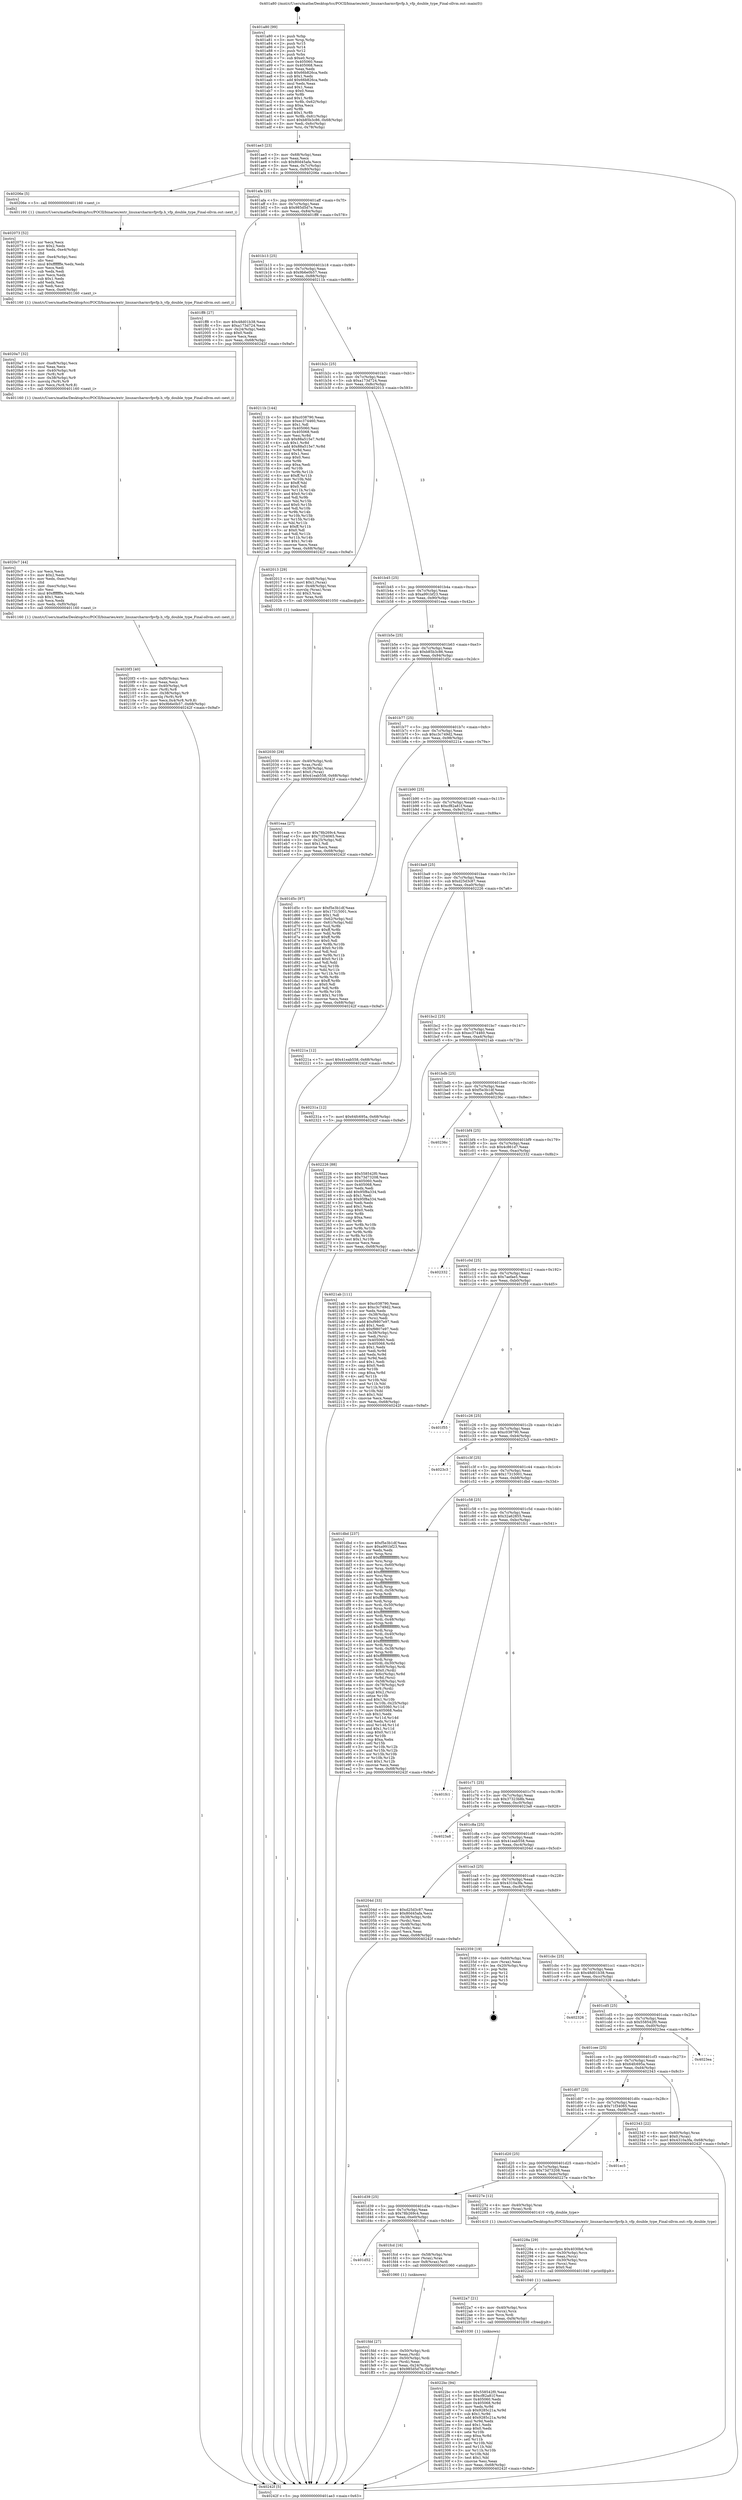 digraph "0x401a80" {
  label = "0x401a80 (/mnt/c/Users/mathe/Desktop/tcc/POCII/binaries/extr_linuxarcharmvfpvfp.h_vfp_double_type_Final-ollvm.out::main(0))"
  labelloc = "t"
  node[shape=record]

  Entry [label="",width=0.3,height=0.3,shape=circle,fillcolor=black,style=filled]
  "0x401ae3" [label="{
     0x401ae3 [23]\l
     | [instrs]\l
     &nbsp;&nbsp;0x401ae3 \<+3\>: mov -0x68(%rbp),%eax\l
     &nbsp;&nbsp;0x401ae6 \<+2\>: mov %eax,%ecx\l
     &nbsp;&nbsp;0x401ae8 \<+6\>: sub $0x80d45afa,%ecx\l
     &nbsp;&nbsp;0x401aee \<+3\>: mov %eax,-0x7c(%rbp)\l
     &nbsp;&nbsp;0x401af1 \<+3\>: mov %ecx,-0x80(%rbp)\l
     &nbsp;&nbsp;0x401af4 \<+6\>: je 000000000040206e \<main+0x5ee\>\l
  }"]
  "0x40206e" [label="{
     0x40206e [5]\l
     | [instrs]\l
     &nbsp;&nbsp;0x40206e \<+5\>: call 0000000000401160 \<next_i\>\l
     | [calls]\l
     &nbsp;&nbsp;0x401160 \{1\} (/mnt/c/Users/mathe/Desktop/tcc/POCII/binaries/extr_linuxarcharmvfpvfp.h_vfp_double_type_Final-ollvm.out::next_i)\l
  }"]
  "0x401afa" [label="{
     0x401afa [25]\l
     | [instrs]\l
     &nbsp;&nbsp;0x401afa \<+5\>: jmp 0000000000401aff \<main+0x7f\>\l
     &nbsp;&nbsp;0x401aff \<+3\>: mov -0x7c(%rbp),%eax\l
     &nbsp;&nbsp;0x401b02 \<+5\>: sub $0x985d5d7e,%eax\l
     &nbsp;&nbsp;0x401b07 \<+6\>: mov %eax,-0x84(%rbp)\l
     &nbsp;&nbsp;0x401b0d \<+6\>: je 0000000000401ff8 \<main+0x578\>\l
  }"]
  Exit [label="",width=0.3,height=0.3,shape=circle,fillcolor=black,style=filled,peripheries=2]
  "0x401ff8" [label="{
     0x401ff8 [27]\l
     | [instrs]\l
     &nbsp;&nbsp;0x401ff8 \<+5\>: mov $0x48d01b38,%eax\l
     &nbsp;&nbsp;0x401ffd \<+5\>: mov $0xa173d724,%ecx\l
     &nbsp;&nbsp;0x402002 \<+3\>: mov -0x24(%rbp),%edx\l
     &nbsp;&nbsp;0x402005 \<+3\>: cmp $0x0,%edx\l
     &nbsp;&nbsp;0x402008 \<+3\>: cmove %ecx,%eax\l
     &nbsp;&nbsp;0x40200b \<+3\>: mov %eax,-0x68(%rbp)\l
     &nbsp;&nbsp;0x40200e \<+5\>: jmp 000000000040242f \<main+0x9af\>\l
  }"]
  "0x401b13" [label="{
     0x401b13 [25]\l
     | [instrs]\l
     &nbsp;&nbsp;0x401b13 \<+5\>: jmp 0000000000401b18 \<main+0x98\>\l
     &nbsp;&nbsp;0x401b18 \<+3\>: mov -0x7c(%rbp),%eax\l
     &nbsp;&nbsp;0x401b1b \<+5\>: sub $0x9b6e0b57,%eax\l
     &nbsp;&nbsp;0x401b20 \<+6\>: mov %eax,-0x88(%rbp)\l
     &nbsp;&nbsp;0x401b26 \<+6\>: je 000000000040211b \<main+0x69b\>\l
  }"]
  "0x4022bc" [label="{
     0x4022bc [94]\l
     | [instrs]\l
     &nbsp;&nbsp;0x4022bc \<+5\>: mov $0x558542f0,%eax\l
     &nbsp;&nbsp;0x4022c1 \<+5\>: mov $0xcf82a81f,%esi\l
     &nbsp;&nbsp;0x4022c6 \<+7\>: mov 0x405060,%edx\l
     &nbsp;&nbsp;0x4022cd \<+8\>: mov 0x405068,%r8d\l
     &nbsp;&nbsp;0x4022d5 \<+3\>: mov %edx,%r9d\l
     &nbsp;&nbsp;0x4022d8 \<+7\>: sub $0x9285c21a,%r9d\l
     &nbsp;&nbsp;0x4022df \<+4\>: sub $0x1,%r9d\l
     &nbsp;&nbsp;0x4022e3 \<+7\>: add $0x9285c21a,%r9d\l
     &nbsp;&nbsp;0x4022ea \<+4\>: imul %r9d,%edx\l
     &nbsp;&nbsp;0x4022ee \<+3\>: and $0x1,%edx\l
     &nbsp;&nbsp;0x4022f1 \<+3\>: cmp $0x0,%edx\l
     &nbsp;&nbsp;0x4022f4 \<+4\>: sete %r10b\l
     &nbsp;&nbsp;0x4022f8 \<+4\>: cmp $0xa,%r8d\l
     &nbsp;&nbsp;0x4022fc \<+4\>: setl %r11b\l
     &nbsp;&nbsp;0x402300 \<+3\>: mov %r10b,%bl\l
     &nbsp;&nbsp;0x402303 \<+3\>: and %r11b,%bl\l
     &nbsp;&nbsp;0x402306 \<+3\>: xor %r11b,%r10b\l
     &nbsp;&nbsp;0x402309 \<+3\>: or %r10b,%bl\l
     &nbsp;&nbsp;0x40230c \<+3\>: test $0x1,%bl\l
     &nbsp;&nbsp;0x40230f \<+3\>: cmovne %esi,%eax\l
     &nbsp;&nbsp;0x402312 \<+3\>: mov %eax,-0x68(%rbp)\l
     &nbsp;&nbsp;0x402315 \<+5\>: jmp 000000000040242f \<main+0x9af\>\l
  }"]
  "0x40211b" [label="{
     0x40211b [144]\l
     | [instrs]\l
     &nbsp;&nbsp;0x40211b \<+5\>: mov $0xc038790,%eax\l
     &nbsp;&nbsp;0x402120 \<+5\>: mov $0xec374460,%ecx\l
     &nbsp;&nbsp;0x402125 \<+2\>: mov $0x1,%dl\l
     &nbsp;&nbsp;0x402127 \<+7\>: mov 0x405060,%esi\l
     &nbsp;&nbsp;0x40212e \<+7\>: mov 0x405068,%edi\l
     &nbsp;&nbsp;0x402135 \<+3\>: mov %esi,%r8d\l
     &nbsp;&nbsp;0x402138 \<+7\>: sub $0x88a515e7,%r8d\l
     &nbsp;&nbsp;0x40213f \<+4\>: sub $0x1,%r8d\l
     &nbsp;&nbsp;0x402143 \<+7\>: add $0x88a515e7,%r8d\l
     &nbsp;&nbsp;0x40214a \<+4\>: imul %r8d,%esi\l
     &nbsp;&nbsp;0x40214e \<+3\>: and $0x1,%esi\l
     &nbsp;&nbsp;0x402151 \<+3\>: cmp $0x0,%esi\l
     &nbsp;&nbsp;0x402154 \<+4\>: sete %r9b\l
     &nbsp;&nbsp;0x402158 \<+3\>: cmp $0xa,%edi\l
     &nbsp;&nbsp;0x40215b \<+4\>: setl %r10b\l
     &nbsp;&nbsp;0x40215f \<+3\>: mov %r9b,%r11b\l
     &nbsp;&nbsp;0x402162 \<+4\>: xor $0xff,%r11b\l
     &nbsp;&nbsp;0x402166 \<+3\>: mov %r10b,%bl\l
     &nbsp;&nbsp;0x402169 \<+3\>: xor $0xff,%bl\l
     &nbsp;&nbsp;0x40216c \<+3\>: xor $0x0,%dl\l
     &nbsp;&nbsp;0x40216f \<+3\>: mov %r11b,%r14b\l
     &nbsp;&nbsp;0x402172 \<+4\>: and $0x0,%r14b\l
     &nbsp;&nbsp;0x402176 \<+3\>: and %dl,%r9b\l
     &nbsp;&nbsp;0x402179 \<+3\>: mov %bl,%r15b\l
     &nbsp;&nbsp;0x40217c \<+4\>: and $0x0,%r15b\l
     &nbsp;&nbsp;0x402180 \<+3\>: and %dl,%r10b\l
     &nbsp;&nbsp;0x402183 \<+3\>: or %r9b,%r14b\l
     &nbsp;&nbsp;0x402186 \<+3\>: or %r10b,%r15b\l
     &nbsp;&nbsp;0x402189 \<+3\>: xor %r15b,%r14b\l
     &nbsp;&nbsp;0x40218c \<+3\>: or %bl,%r11b\l
     &nbsp;&nbsp;0x40218f \<+4\>: xor $0xff,%r11b\l
     &nbsp;&nbsp;0x402193 \<+3\>: or $0x0,%dl\l
     &nbsp;&nbsp;0x402196 \<+3\>: and %dl,%r11b\l
     &nbsp;&nbsp;0x402199 \<+3\>: or %r11b,%r14b\l
     &nbsp;&nbsp;0x40219c \<+4\>: test $0x1,%r14b\l
     &nbsp;&nbsp;0x4021a0 \<+3\>: cmovne %ecx,%eax\l
     &nbsp;&nbsp;0x4021a3 \<+3\>: mov %eax,-0x68(%rbp)\l
     &nbsp;&nbsp;0x4021a6 \<+5\>: jmp 000000000040242f \<main+0x9af\>\l
  }"]
  "0x401b2c" [label="{
     0x401b2c [25]\l
     | [instrs]\l
     &nbsp;&nbsp;0x401b2c \<+5\>: jmp 0000000000401b31 \<main+0xb1\>\l
     &nbsp;&nbsp;0x401b31 \<+3\>: mov -0x7c(%rbp),%eax\l
     &nbsp;&nbsp;0x401b34 \<+5\>: sub $0xa173d724,%eax\l
     &nbsp;&nbsp;0x401b39 \<+6\>: mov %eax,-0x8c(%rbp)\l
     &nbsp;&nbsp;0x401b3f \<+6\>: je 0000000000402013 \<main+0x593\>\l
  }"]
  "0x4022a7" [label="{
     0x4022a7 [21]\l
     | [instrs]\l
     &nbsp;&nbsp;0x4022a7 \<+4\>: mov -0x40(%rbp),%rcx\l
     &nbsp;&nbsp;0x4022ab \<+3\>: mov (%rcx),%rcx\l
     &nbsp;&nbsp;0x4022ae \<+3\>: mov %rcx,%rdi\l
     &nbsp;&nbsp;0x4022b1 \<+6\>: mov %eax,-0xf4(%rbp)\l
     &nbsp;&nbsp;0x4022b7 \<+5\>: call 0000000000401030 \<free@plt\>\l
     | [calls]\l
     &nbsp;&nbsp;0x401030 \{1\} (unknown)\l
  }"]
  "0x402013" [label="{
     0x402013 [29]\l
     | [instrs]\l
     &nbsp;&nbsp;0x402013 \<+4\>: mov -0x48(%rbp),%rax\l
     &nbsp;&nbsp;0x402017 \<+6\>: movl $0x1,(%rax)\l
     &nbsp;&nbsp;0x40201d \<+4\>: mov -0x48(%rbp),%rax\l
     &nbsp;&nbsp;0x402021 \<+3\>: movslq (%rax),%rax\l
     &nbsp;&nbsp;0x402024 \<+4\>: shl $0x3,%rax\l
     &nbsp;&nbsp;0x402028 \<+3\>: mov %rax,%rdi\l
     &nbsp;&nbsp;0x40202b \<+5\>: call 0000000000401050 \<malloc@plt\>\l
     | [calls]\l
     &nbsp;&nbsp;0x401050 \{1\} (unknown)\l
  }"]
  "0x401b45" [label="{
     0x401b45 [25]\l
     | [instrs]\l
     &nbsp;&nbsp;0x401b45 \<+5\>: jmp 0000000000401b4a \<main+0xca\>\l
     &nbsp;&nbsp;0x401b4a \<+3\>: mov -0x7c(%rbp),%eax\l
     &nbsp;&nbsp;0x401b4d \<+5\>: sub $0xa991bf23,%eax\l
     &nbsp;&nbsp;0x401b52 \<+6\>: mov %eax,-0x90(%rbp)\l
     &nbsp;&nbsp;0x401b58 \<+6\>: je 0000000000401eaa \<main+0x42a\>\l
  }"]
  "0x40228a" [label="{
     0x40228a [29]\l
     | [instrs]\l
     &nbsp;&nbsp;0x40228a \<+10\>: movabs $0x4030b6,%rdi\l
     &nbsp;&nbsp;0x402294 \<+4\>: mov -0x30(%rbp),%rcx\l
     &nbsp;&nbsp;0x402298 \<+2\>: mov %eax,(%rcx)\l
     &nbsp;&nbsp;0x40229a \<+4\>: mov -0x30(%rbp),%rcx\l
     &nbsp;&nbsp;0x40229e \<+2\>: mov (%rcx),%esi\l
     &nbsp;&nbsp;0x4022a0 \<+2\>: mov $0x0,%al\l
     &nbsp;&nbsp;0x4022a2 \<+5\>: call 0000000000401040 \<printf@plt\>\l
     | [calls]\l
     &nbsp;&nbsp;0x401040 \{1\} (unknown)\l
  }"]
  "0x401eaa" [label="{
     0x401eaa [27]\l
     | [instrs]\l
     &nbsp;&nbsp;0x401eaa \<+5\>: mov $0x78b269c4,%eax\l
     &nbsp;&nbsp;0x401eaf \<+5\>: mov $0x71f34065,%ecx\l
     &nbsp;&nbsp;0x401eb4 \<+3\>: mov -0x25(%rbp),%dl\l
     &nbsp;&nbsp;0x401eb7 \<+3\>: test $0x1,%dl\l
     &nbsp;&nbsp;0x401eba \<+3\>: cmovne %ecx,%eax\l
     &nbsp;&nbsp;0x401ebd \<+3\>: mov %eax,-0x68(%rbp)\l
     &nbsp;&nbsp;0x401ec0 \<+5\>: jmp 000000000040242f \<main+0x9af\>\l
  }"]
  "0x401b5e" [label="{
     0x401b5e [25]\l
     | [instrs]\l
     &nbsp;&nbsp;0x401b5e \<+5\>: jmp 0000000000401b63 \<main+0xe3\>\l
     &nbsp;&nbsp;0x401b63 \<+3\>: mov -0x7c(%rbp),%eax\l
     &nbsp;&nbsp;0x401b66 \<+5\>: sub $0xb85b3c86,%eax\l
     &nbsp;&nbsp;0x401b6b \<+6\>: mov %eax,-0x94(%rbp)\l
     &nbsp;&nbsp;0x401b71 \<+6\>: je 0000000000401d5c \<main+0x2dc\>\l
  }"]
  "0x4020f3" [label="{
     0x4020f3 [40]\l
     | [instrs]\l
     &nbsp;&nbsp;0x4020f3 \<+6\>: mov -0xf0(%rbp),%ecx\l
     &nbsp;&nbsp;0x4020f9 \<+3\>: imul %eax,%ecx\l
     &nbsp;&nbsp;0x4020fc \<+4\>: mov -0x40(%rbp),%r8\l
     &nbsp;&nbsp;0x402100 \<+3\>: mov (%r8),%r8\l
     &nbsp;&nbsp;0x402103 \<+4\>: mov -0x38(%rbp),%r9\l
     &nbsp;&nbsp;0x402107 \<+3\>: movslq (%r9),%r9\l
     &nbsp;&nbsp;0x40210a \<+5\>: mov %ecx,0x4(%r8,%r9,8)\l
     &nbsp;&nbsp;0x40210f \<+7\>: movl $0x9b6e0b57,-0x68(%rbp)\l
     &nbsp;&nbsp;0x402116 \<+5\>: jmp 000000000040242f \<main+0x9af\>\l
  }"]
  "0x401d5c" [label="{
     0x401d5c [97]\l
     | [instrs]\l
     &nbsp;&nbsp;0x401d5c \<+5\>: mov $0xf5e3b1df,%eax\l
     &nbsp;&nbsp;0x401d61 \<+5\>: mov $0x17315001,%ecx\l
     &nbsp;&nbsp;0x401d66 \<+2\>: mov $0x1,%dl\l
     &nbsp;&nbsp;0x401d68 \<+4\>: mov -0x62(%rbp),%sil\l
     &nbsp;&nbsp;0x401d6c \<+4\>: mov -0x61(%rbp),%dil\l
     &nbsp;&nbsp;0x401d70 \<+3\>: mov %sil,%r8b\l
     &nbsp;&nbsp;0x401d73 \<+4\>: xor $0xff,%r8b\l
     &nbsp;&nbsp;0x401d77 \<+3\>: mov %dil,%r9b\l
     &nbsp;&nbsp;0x401d7a \<+4\>: xor $0xff,%r9b\l
     &nbsp;&nbsp;0x401d7e \<+3\>: xor $0x0,%dl\l
     &nbsp;&nbsp;0x401d81 \<+3\>: mov %r8b,%r10b\l
     &nbsp;&nbsp;0x401d84 \<+4\>: and $0x0,%r10b\l
     &nbsp;&nbsp;0x401d88 \<+3\>: and %dl,%sil\l
     &nbsp;&nbsp;0x401d8b \<+3\>: mov %r9b,%r11b\l
     &nbsp;&nbsp;0x401d8e \<+4\>: and $0x0,%r11b\l
     &nbsp;&nbsp;0x401d92 \<+3\>: and %dl,%dil\l
     &nbsp;&nbsp;0x401d95 \<+3\>: or %sil,%r10b\l
     &nbsp;&nbsp;0x401d98 \<+3\>: or %dil,%r11b\l
     &nbsp;&nbsp;0x401d9b \<+3\>: xor %r11b,%r10b\l
     &nbsp;&nbsp;0x401d9e \<+3\>: or %r9b,%r8b\l
     &nbsp;&nbsp;0x401da1 \<+4\>: xor $0xff,%r8b\l
     &nbsp;&nbsp;0x401da5 \<+3\>: or $0x0,%dl\l
     &nbsp;&nbsp;0x401da8 \<+3\>: and %dl,%r8b\l
     &nbsp;&nbsp;0x401dab \<+3\>: or %r8b,%r10b\l
     &nbsp;&nbsp;0x401dae \<+4\>: test $0x1,%r10b\l
     &nbsp;&nbsp;0x401db2 \<+3\>: cmovne %ecx,%eax\l
     &nbsp;&nbsp;0x401db5 \<+3\>: mov %eax,-0x68(%rbp)\l
     &nbsp;&nbsp;0x401db8 \<+5\>: jmp 000000000040242f \<main+0x9af\>\l
  }"]
  "0x401b77" [label="{
     0x401b77 [25]\l
     | [instrs]\l
     &nbsp;&nbsp;0x401b77 \<+5\>: jmp 0000000000401b7c \<main+0xfc\>\l
     &nbsp;&nbsp;0x401b7c \<+3\>: mov -0x7c(%rbp),%eax\l
     &nbsp;&nbsp;0x401b7f \<+5\>: sub $0xc3c749d2,%eax\l
     &nbsp;&nbsp;0x401b84 \<+6\>: mov %eax,-0x98(%rbp)\l
     &nbsp;&nbsp;0x401b8a \<+6\>: je 000000000040221a \<main+0x79a\>\l
  }"]
  "0x40242f" [label="{
     0x40242f [5]\l
     | [instrs]\l
     &nbsp;&nbsp;0x40242f \<+5\>: jmp 0000000000401ae3 \<main+0x63\>\l
  }"]
  "0x401a80" [label="{
     0x401a80 [99]\l
     | [instrs]\l
     &nbsp;&nbsp;0x401a80 \<+1\>: push %rbp\l
     &nbsp;&nbsp;0x401a81 \<+3\>: mov %rsp,%rbp\l
     &nbsp;&nbsp;0x401a84 \<+2\>: push %r15\l
     &nbsp;&nbsp;0x401a86 \<+2\>: push %r14\l
     &nbsp;&nbsp;0x401a88 \<+2\>: push %r12\l
     &nbsp;&nbsp;0x401a8a \<+1\>: push %rbx\l
     &nbsp;&nbsp;0x401a8b \<+7\>: sub $0xe0,%rsp\l
     &nbsp;&nbsp;0x401a92 \<+7\>: mov 0x405060,%eax\l
     &nbsp;&nbsp;0x401a99 \<+7\>: mov 0x405068,%ecx\l
     &nbsp;&nbsp;0x401aa0 \<+2\>: mov %eax,%edx\l
     &nbsp;&nbsp;0x401aa2 \<+6\>: sub $0x66b826ca,%edx\l
     &nbsp;&nbsp;0x401aa8 \<+3\>: sub $0x1,%edx\l
     &nbsp;&nbsp;0x401aab \<+6\>: add $0x66b826ca,%edx\l
     &nbsp;&nbsp;0x401ab1 \<+3\>: imul %edx,%eax\l
     &nbsp;&nbsp;0x401ab4 \<+3\>: and $0x1,%eax\l
     &nbsp;&nbsp;0x401ab7 \<+3\>: cmp $0x0,%eax\l
     &nbsp;&nbsp;0x401aba \<+4\>: sete %r8b\l
     &nbsp;&nbsp;0x401abe \<+4\>: and $0x1,%r8b\l
     &nbsp;&nbsp;0x401ac2 \<+4\>: mov %r8b,-0x62(%rbp)\l
     &nbsp;&nbsp;0x401ac6 \<+3\>: cmp $0xa,%ecx\l
     &nbsp;&nbsp;0x401ac9 \<+4\>: setl %r8b\l
     &nbsp;&nbsp;0x401acd \<+4\>: and $0x1,%r8b\l
     &nbsp;&nbsp;0x401ad1 \<+4\>: mov %r8b,-0x61(%rbp)\l
     &nbsp;&nbsp;0x401ad5 \<+7\>: movl $0xb85b3c86,-0x68(%rbp)\l
     &nbsp;&nbsp;0x401adc \<+3\>: mov %edi,-0x6c(%rbp)\l
     &nbsp;&nbsp;0x401adf \<+4\>: mov %rsi,-0x78(%rbp)\l
  }"]
  "0x4020c7" [label="{
     0x4020c7 [44]\l
     | [instrs]\l
     &nbsp;&nbsp;0x4020c7 \<+2\>: xor %ecx,%ecx\l
     &nbsp;&nbsp;0x4020c9 \<+5\>: mov $0x2,%edx\l
     &nbsp;&nbsp;0x4020ce \<+6\>: mov %edx,-0xec(%rbp)\l
     &nbsp;&nbsp;0x4020d4 \<+1\>: cltd\l
     &nbsp;&nbsp;0x4020d5 \<+6\>: mov -0xec(%rbp),%esi\l
     &nbsp;&nbsp;0x4020db \<+2\>: idiv %esi\l
     &nbsp;&nbsp;0x4020dd \<+6\>: imul $0xfffffffe,%edx,%edx\l
     &nbsp;&nbsp;0x4020e3 \<+3\>: sub $0x1,%ecx\l
     &nbsp;&nbsp;0x4020e6 \<+2\>: sub %ecx,%edx\l
     &nbsp;&nbsp;0x4020e8 \<+6\>: mov %edx,-0xf0(%rbp)\l
     &nbsp;&nbsp;0x4020ee \<+5\>: call 0000000000401160 \<next_i\>\l
     | [calls]\l
     &nbsp;&nbsp;0x401160 \{1\} (/mnt/c/Users/mathe/Desktop/tcc/POCII/binaries/extr_linuxarcharmvfpvfp.h_vfp_double_type_Final-ollvm.out::next_i)\l
  }"]
  "0x40221a" [label="{
     0x40221a [12]\l
     | [instrs]\l
     &nbsp;&nbsp;0x40221a \<+7\>: movl $0x41eab558,-0x68(%rbp)\l
     &nbsp;&nbsp;0x402221 \<+5\>: jmp 000000000040242f \<main+0x9af\>\l
  }"]
  "0x401b90" [label="{
     0x401b90 [25]\l
     | [instrs]\l
     &nbsp;&nbsp;0x401b90 \<+5\>: jmp 0000000000401b95 \<main+0x115\>\l
     &nbsp;&nbsp;0x401b95 \<+3\>: mov -0x7c(%rbp),%eax\l
     &nbsp;&nbsp;0x401b98 \<+5\>: sub $0xcf82a81f,%eax\l
     &nbsp;&nbsp;0x401b9d \<+6\>: mov %eax,-0x9c(%rbp)\l
     &nbsp;&nbsp;0x401ba3 \<+6\>: je 000000000040231a \<main+0x89a\>\l
  }"]
  "0x4020a7" [label="{
     0x4020a7 [32]\l
     | [instrs]\l
     &nbsp;&nbsp;0x4020a7 \<+6\>: mov -0xe8(%rbp),%ecx\l
     &nbsp;&nbsp;0x4020ad \<+3\>: imul %eax,%ecx\l
     &nbsp;&nbsp;0x4020b0 \<+4\>: mov -0x40(%rbp),%r8\l
     &nbsp;&nbsp;0x4020b4 \<+3\>: mov (%r8),%r8\l
     &nbsp;&nbsp;0x4020b7 \<+4\>: mov -0x38(%rbp),%r9\l
     &nbsp;&nbsp;0x4020bb \<+3\>: movslq (%r9),%r9\l
     &nbsp;&nbsp;0x4020be \<+4\>: mov %ecx,(%r8,%r9,8)\l
     &nbsp;&nbsp;0x4020c2 \<+5\>: call 0000000000401160 \<next_i\>\l
     | [calls]\l
     &nbsp;&nbsp;0x401160 \{1\} (/mnt/c/Users/mathe/Desktop/tcc/POCII/binaries/extr_linuxarcharmvfpvfp.h_vfp_double_type_Final-ollvm.out::next_i)\l
  }"]
  "0x40231a" [label="{
     0x40231a [12]\l
     | [instrs]\l
     &nbsp;&nbsp;0x40231a \<+7\>: movl $0x64fc695a,-0x68(%rbp)\l
     &nbsp;&nbsp;0x402321 \<+5\>: jmp 000000000040242f \<main+0x9af\>\l
  }"]
  "0x401ba9" [label="{
     0x401ba9 [25]\l
     | [instrs]\l
     &nbsp;&nbsp;0x401ba9 \<+5\>: jmp 0000000000401bae \<main+0x12e\>\l
     &nbsp;&nbsp;0x401bae \<+3\>: mov -0x7c(%rbp),%eax\l
     &nbsp;&nbsp;0x401bb1 \<+5\>: sub $0xd25d3c87,%eax\l
     &nbsp;&nbsp;0x401bb6 \<+6\>: mov %eax,-0xa0(%rbp)\l
     &nbsp;&nbsp;0x401bbc \<+6\>: je 0000000000402226 \<main+0x7a6\>\l
  }"]
  "0x402073" [label="{
     0x402073 [52]\l
     | [instrs]\l
     &nbsp;&nbsp;0x402073 \<+2\>: xor %ecx,%ecx\l
     &nbsp;&nbsp;0x402075 \<+5\>: mov $0x2,%edx\l
     &nbsp;&nbsp;0x40207a \<+6\>: mov %edx,-0xe4(%rbp)\l
     &nbsp;&nbsp;0x402080 \<+1\>: cltd\l
     &nbsp;&nbsp;0x402081 \<+6\>: mov -0xe4(%rbp),%esi\l
     &nbsp;&nbsp;0x402087 \<+2\>: idiv %esi\l
     &nbsp;&nbsp;0x402089 \<+6\>: imul $0xfffffffe,%edx,%edx\l
     &nbsp;&nbsp;0x40208f \<+2\>: mov %ecx,%edi\l
     &nbsp;&nbsp;0x402091 \<+2\>: sub %edx,%edi\l
     &nbsp;&nbsp;0x402093 \<+2\>: mov %ecx,%edx\l
     &nbsp;&nbsp;0x402095 \<+3\>: sub $0x1,%edx\l
     &nbsp;&nbsp;0x402098 \<+2\>: add %edx,%edi\l
     &nbsp;&nbsp;0x40209a \<+2\>: sub %edi,%ecx\l
     &nbsp;&nbsp;0x40209c \<+6\>: mov %ecx,-0xe8(%rbp)\l
     &nbsp;&nbsp;0x4020a2 \<+5\>: call 0000000000401160 \<next_i\>\l
     | [calls]\l
     &nbsp;&nbsp;0x401160 \{1\} (/mnt/c/Users/mathe/Desktop/tcc/POCII/binaries/extr_linuxarcharmvfpvfp.h_vfp_double_type_Final-ollvm.out::next_i)\l
  }"]
  "0x402226" [label="{
     0x402226 [88]\l
     | [instrs]\l
     &nbsp;&nbsp;0x402226 \<+5\>: mov $0x558542f0,%eax\l
     &nbsp;&nbsp;0x40222b \<+5\>: mov $0x73d73208,%ecx\l
     &nbsp;&nbsp;0x402230 \<+7\>: mov 0x405060,%edx\l
     &nbsp;&nbsp;0x402237 \<+7\>: mov 0x405068,%esi\l
     &nbsp;&nbsp;0x40223e \<+2\>: mov %edx,%edi\l
     &nbsp;&nbsp;0x402240 \<+6\>: add $0x95f8a334,%edi\l
     &nbsp;&nbsp;0x402246 \<+3\>: sub $0x1,%edi\l
     &nbsp;&nbsp;0x402249 \<+6\>: sub $0x95f8a334,%edi\l
     &nbsp;&nbsp;0x40224f \<+3\>: imul %edi,%edx\l
     &nbsp;&nbsp;0x402252 \<+3\>: and $0x1,%edx\l
     &nbsp;&nbsp;0x402255 \<+3\>: cmp $0x0,%edx\l
     &nbsp;&nbsp;0x402258 \<+4\>: sete %r8b\l
     &nbsp;&nbsp;0x40225c \<+3\>: cmp $0xa,%esi\l
     &nbsp;&nbsp;0x40225f \<+4\>: setl %r9b\l
     &nbsp;&nbsp;0x402263 \<+3\>: mov %r8b,%r10b\l
     &nbsp;&nbsp;0x402266 \<+3\>: and %r9b,%r10b\l
     &nbsp;&nbsp;0x402269 \<+3\>: xor %r9b,%r8b\l
     &nbsp;&nbsp;0x40226c \<+3\>: or %r8b,%r10b\l
     &nbsp;&nbsp;0x40226f \<+4\>: test $0x1,%r10b\l
     &nbsp;&nbsp;0x402273 \<+3\>: cmovne %ecx,%eax\l
     &nbsp;&nbsp;0x402276 \<+3\>: mov %eax,-0x68(%rbp)\l
     &nbsp;&nbsp;0x402279 \<+5\>: jmp 000000000040242f \<main+0x9af\>\l
  }"]
  "0x401bc2" [label="{
     0x401bc2 [25]\l
     | [instrs]\l
     &nbsp;&nbsp;0x401bc2 \<+5\>: jmp 0000000000401bc7 \<main+0x147\>\l
     &nbsp;&nbsp;0x401bc7 \<+3\>: mov -0x7c(%rbp),%eax\l
     &nbsp;&nbsp;0x401bca \<+5\>: sub $0xec374460,%eax\l
     &nbsp;&nbsp;0x401bcf \<+6\>: mov %eax,-0xa4(%rbp)\l
     &nbsp;&nbsp;0x401bd5 \<+6\>: je 00000000004021ab \<main+0x72b\>\l
  }"]
  "0x402030" [label="{
     0x402030 [29]\l
     | [instrs]\l
     &nbsp;&nbsp;0x402030 \<+4\>: mov -0x40(%rbp),%rdi\l
     &nbsp;&nbsp;0x402034 \<+3\>: mov %rax,(%rdi)\l
     &nbsp;&nbsp;0x402037 \<+4\>: mov -0x38(%rbp),%rax\l
     &nbsp;&nbsp;0x40203b \<+6\>: movl $0x0,(%rax)\l
     &nbsp;&nbsp;0x402041 \<+7\>: movl $0x41eab558,-0x68(%rbp)\l
     &nbsp;&nbsp;0x402048 \<+5\>: jmp 000000000040242f \<main+0x9af\>\l
  }"]
  "0x4021ab" [label="{
     0x4021ab [111]\l
     | [instrs]\l
     &nbsp;&nbsp;0x4021ab \<+5\>: mov $0xc038790,%eax\l
     &nbsp;&nbsp;0x4021b0 \<+5\>: mov $0xc3c749d2,%ecx\l
     &nbsp;&nbsp;0x4021b5 \<+2\>: xor %edx,%edx\l
     &nbsp;&nbsp;0x4021b7 \<+4\>: mov -0x38(%rbp),%rsi\l
     &nbsp;&nbsp;0x4021bb \<+2\>: mov (%rsi),%edi\l
     &nbsp;&nbsp;0x4021bd \<+6\>: add $0xf9807e97,%edi\l
     &nbsp;&nbsp;0x4021c3 \<+3\>: add $0x1,%edi\l
     &nbsp;&nbsp;0x4021c6 \<+6\>: sub $0xf9807e97,%edi\l
     &nbsp;&nbsp;0x4021cc \<+4\>: mov -0x38(%rbp),%rsi\l
     &nbsp;&nbsp;0x4021d0 \<+2\>: mov %edi,(%rsi)\l
     &nbsp;&nbsp;0x4021d2 \<+7\>: mov 0x405060,%edi\l
     &nbsp;&nbsp;0x4021d9 \<+8\>: mov 0x405068,%r8d\l
     &nbsp;&nbsp;0x4021e1 \<+3\>: sub $0x1,%edx\l
     &nbsp;&nbsp;0x4021e4 \<+3\>: mov %edi,%r9d\l
     &nbsp;&nbsp;0x4021e7 \<+3\>: add %edx,%r9d\l
     &nbsp;&nbsp;0x4021ea \<+4\>: imul %r9d,%edi\l
     &nbsp;&nbsp;0x4021ee \<+3\>: and $0x1,%edi\l
     &nbsp;&nbsp;0x4021f1 \<+3\>: cmp $0x0,%edi\l
     &nbsp;&nbsp;0x4021f4 \<+4\>: sete %r10b\l
     &nbsp;&nbsp;0x4021f8 \<+4\>: cmp $0xa,%r8d\l
     &nbsp;&nbsp;0x4021fc \<+4\>: setl %r11b\l
     &nbsp;&nbsp;0x402200 \<+3\>: mov %r10b,%bl\l
     &nbsp;&nbsp;0x402203 \<+3\>: and %r11b,%bl\l
     &nbsp;&nbsp;0x402206 \<+3\>: xor %r11b,%r10b\l
     &nbsp;&nbsp;0x402209 \<+3\>: or %r10b,%bl\l
     &nbsp;&nbsp;0x40220c \<+3\>: test $0x1,%bl\l
     &nbsp;&nbsp;0x40220f \<+3\>: cmovne %ecx,%eax\l
     &nbsp;&nbsp;0x402212 \<+3\>: mov %eax,-0x68(%rbp)\l
     &nbsp;&nbsp;0x402215 \<+5\>: jmp 000000000040242f \<main+0x9af\>\l
  }"]
  "0x401bdb" [label="{
     0x401bdb [25]\l
     | [instrs]\l
     &nbsp;&nbsp;0x401bdb \<+5\>: jmp 0000000000401be0 \<main+0x160\>\l
     &nbsp;&nbsp;0x401be0 \<+3\>: mov -0x7c(%rbp),%eax\l
     &nbsp;&nbsp;0x401be3 \<+5\>: sub $0xf5e3b1df,%eax\l
     &nbsp;&nbsp;0x401be8 \<+6\>: mov %eax,-0xa8(%rbp)\l
     &nbsp;&nbsp;0x401bee \<+6\>: je 000000000040236c \<main+0x8ec\>\l
  }"]
  "0x401fdd" [label="{
     0x401fdd [27]\l
     | [instrs]\l
     &nbsp;&nbsp;0x401fdd \<+4\>: mov -0x50(%rbp),%rdi\l
     &nbsp;&nbsp;0x401fe1 \<+2\>: mov %eax,(%rdi)\l
     &nbsp;&nbsp;0x401fe3 \<+4\>: mov -0x50(%rbp),%rdi\l
     &nbsp;&nbsp;0x401fe7 \<+2\>: mov (%rdi),%eax\l
     &nbsp;&nbsp;0x401fe9 \<+3\>: mov %eax,-0x24(%rbp)\l
     &nbsp;&nbsp;0x401fec \<+7\>: movl $0x985d5d7e,-0x68(%rbp)\l
     &nbsp;&nbsp;0x401ff3 \<+5\>: jmp 000000000040242f \<main+0x9af\>\l
  }"]
  "0x40236c" [label="{
     0x40236c\l
  }", style=dashed]
  "0x401bf4" [label="{
     0x401bf4 [25]\l
     | [instrs]\l
     &nbsp;&nbsp;0x401bf4 \<+5\>: jmp 0000000000401bf9 \<main+0x179\>\l
     &nbsp;&nbsp;0x401bf9 \<+3\>: mov -0x7c(%rbp),%eax\l
     &nbsp;&nbsp;0x401bfc \<+5\>: sub $0x4c861d7,%eax\l
     &nbsp;&nbsp;0x401c01 \<+6\>: mov %eax,-0xac(%rbp)\l
     &nbsp;&nbsp;0x401c07 \<+6\>: je 0000000000402332 \<main+0x8b2\>\l
  }"]
  "0x401d52" [label="{
     0x401d52\l
  }", style=dashed]
  "0x402332" [label="{
     0x402332\l
  }", style=dashed]
  "0x401c0d" [label="{
     0x401c0d [25]\l
     | [instrs]\l
     &nbsp;&nbsp;0x401c0d \<+5\>: jmp 0000000000401c12 \<main+0x192\>\l
     &nbsp;&nbsp;0x401c12 \<+3\>: mov -0x7c(%rbp),%eax\l
     &nbsp;&nbsp;0x401c15 \<+5\>: sub $0x7aefae5,%eax\l
     &nbsp;&nbsp;0x401c1a \<+6\>: mov %eax,-0xb0(%rbp)\l
     &nbsp;&nbsp;0x401c20 \<+6\>: je 0000000000401f55 \<main+0x4d5\>\l
  }"]
  "0x401fcd" [label="{
     0x401fcd [16]\l
     | [instrs]\l
     &nbsp;&nbsp;0x401fcd \<+4\>: mov -0x58(%rbp),%rax\l
     &nbsp;&nbsp;0x401fd1 \<+3\>: mov (%rax),%rax\l
     &nbsp;&nbsp;0x401fd4 \<+4\>: mov 0x8(%rax),%rdi\l
     &nbsp;&nbsp;0x401fd8 \<+5\>: call 0000000000401060 \<atoi@plt\>\l
     | [calls]\l
     &nbsp;&nbsp;0x401060 \{1\} (unknown)\l
  }"]
  "0x401f55" [label="{
     0x401f55\l
  }", style=dashed]
  "0x401c26" [label="{
     0x401c26 [25]\l
     | [instrs]\l
     &nbsp;&nbsp;0x401c26 \<+5\>: jmp 0000000000401c2b \<main+0x1ab\>\l
     &nbsp;&nbsp;0x401c2b \<+3\>: mov -0x7c(%rbp),%eax\l
     &nbsp;&nbsp;0x401c2e \<+5\>: sub $0xc038790,%eax\l
     &nbsp;&nbsp;0x401c33 \<+6\>: mov %eax,-0xb4(%rbp)\l
     &nbsp;&nbsp;0x401c39 \<+6\>: je 00000000004023c3 \<main+0x943\>\l
  }"]
  "0x401d39" [label="{
     0x401d39 [25]\l
     | [instrs]\l
     &nbsp;&nbsp;0x401d39 \<+5\>: jmp 0000000000401d3e \<main+0x2be\>\l
     &nbsp;&nbsp;0x401d3e \<+3\>: mov -0x7c(%rbp),%eax\l
     &nbsp;&nbsp;0x401d41 \<+5\>: sub $0x78b269c4,%eax\l
     &nbsp;&nbsp;0x401d46 \<+6\>: mov %eax,-0xe0(%rbp)\l
     &nbsp;&nbsp;0x401d4c \<+6\>: je 0000000000401fcd \<main+0x54d\>\l
  }"]
  "0x4023c3" [label="{
     0x4023c3\l
  }", style=dashed]
  "0x401c3f" [label="{
     0x401c3f [25]\l
     | [instrs]\l
     &nbsp;&nbsp;0x401c3f \<+5\>: jmp 0000000000401c44 \<main+0x1c4\>\l
     &nbsp;&nbsp;0x401c44 \<+3\>: mov -0x7c(%rbp),%eax\l
     &nbsp;&nbsp;0x401c47 \<+5\>: sub $0x17315001,%eax\l
     &nbsp;&nbsp;0x401c4c \<+6\>: mov %eax,-0xb8(%rbp)\l
     &nbsp;&nbsp;0x401c52 \<+6\>: je 0000000000401dbd \<main+0x33d\>\l
  }"]
  "0x40227e" [label="{
     0x40227e [12]\l
     | [instrs]\l
     &nbsp;&nbsp;0x40227e \<+4\>: mov -0x40(%rbp),%rax\l
     &nbsp;&nbsp;0x402282 \<+3\>: mov (%rax),%rdi\l
     &nbsp;&nbsp;0x402285 \<+5\>: call 0000000000401410 \<vfp_double_type\>\l
     | [calls]\l
     &nbsp;&nbsp;0x401410 \{1\} (/mnt/c/Users/mathe/Desktop/tcc/POCII/binaries/extr_linuxarcharmvfpvfp.h_vfp_double_type_Final-ollvm.out::vfp_double_type)\l
  }"]
  "0x401dbd" [label="{
     0x401dbd [237]\l
     | [instrs]\l
     &nbsp;&nbsp;0x401dbd \<+5\>: mov $0xf5e3b1df,%eax\l
     &nbsp;&nbsp;0x401dc2 \<+5\>: mov $0xa991bf23,%ecx\l
     &nbsp;&nbsp;0x401dc7 \<+2\>: xor %edx,%edx\l
     &nbsp;&nbsp;0x401dc9 \<+3\>: mov %rsp,%rsi\l
     &nbsp;&nbsp;0x401dcc \<+4\>: add $0xfffffffffffffff0,%rsi\l
     &nbsp;&nbsp;0x401dd0 \<+3\>: mov %rsi,%rsp\l
     &nbsp;&nbsp;0x401dd3 \<+4\>: mov %rsi,-0x60(%rbp)\l
     &nbsp;&nbsp;0x401dd7 \<+3\>: mov %rsp,%rsi\l
     &nbsp;&nbsp;0x401dda \<+4\>: add $0xfffffffffffffff0,%rsi\l
     &nbsp;&nbsp;0x401dde \<+3\>: mov %rsi,%rsp\l
     &nbsp;&nbsp;0x401de1 \<+3\>: mov %rsp,%rdi\l
     &nbsp;&nbsp;0x401de4 \<+4\>: add $0xfffffffffffffff0,%rdi\l
     &nbsp;&nbsp;0x401de8 \<+3\>: mov %rdi,%rsp\l
     &nbsp;&nbsp;0x401deb \<+4\>: mov %rdi,-0x58(%rbp)\l
     &nbsp;&nbsp;0x401def \<+3\>: mov %rsp,%rdi\l
     &nbsp;&nbsp;0x401df2 \<+4\>: add $0xfffffffffffffff0,%rdi\l
     &nbsp;&nbsp;0x401df6 \<+3\>: mov %rdi,%rsp\l
     &nbsp;&nbsp;0x401df9 \<+4\>: mov %rdi,-0x50(%rbp)\l
     &nbsp;&nbsp;0x401dfd \<+3\>: mov %rsp,%rdi\l
     &nbsp;&nbsp;0x401e00 \<+4\>: add $0xfffffffffffffff0,%rdi\l
     &nbsp;&nbsp;0x401e04 \<+3\>: mov %rdi,%rsp\l
     &nbsp;&nbsp;0x401e07 \<+4\>: mov %rdi,-0x48(%rbp)\l
     &nbsp;&nbsp;0x401e0b \<+3\>: mov %rsp,%rdi\l
     &nbsp;&nbsp;0x401e0e \<+4\>: add $0xfffffffffffffff0,%rdi\l
     &nbsp;&nbsp;0x401e12 \<+3\>: mov %rdi,%rsp\l
     &nbsp;&nbsp;0x401e15 \<+4\>: mov %rdi,-0x40(%rbp)\l
     &nbsp;&nbsp;0x401e19 \<+3\>: mov %rsp,%rdi\l
     &nbsp;&nbsp;0x401e1c \<+4\>: add $0xfffffffffffffff0,%rdi\l
     &nbsp;&nbsp;0x401e20 \<+3\>: mov %rdi,%rsp\l
     &nbsp;&nbsp;0x401e23 \<+4\>: mov %rdi,-0x38(%rbp)\l
     &nbsp;&nbsp;0x401e27 \<+3\>: mov %rsp,%rdi\l
     &nbsp;&nbsp;0x401e2a \<+4\>: add $0xfffffffffffffff0,%rdi\l
     &nbsp;&nbsp;0x401e2e \<+3\>: mov %rdi,%rsp\l
     &nbsp;&nbsp;0x401e31 \<+4\>: mov %rdi,-0x30(%rbp)\l
     &nbsp;&nbsp;0x401e35 \<+4\>: mov -0x60(%rbp),%rdi\l
     &nbsp;&nbsp;0x401e39 \<+6\>: movl $0x0,(%rdi)\l
     &nbsp;&nbsp;0x401e3f \<+4\>: mov -0x6c(%rbp),%r8d\l
     &nbsp;&nbsp;0x401e43 \<+3\>: mov %r8d,(%rsi)\l
     &nbsp;&nbsp;0x401e46 \<+4\>: mov -0x58(%rbp),%rdi\l
     &nbsp;&nbsp;0x401e4a \<+4\>: mov -0x78(%rbp),%r9\l
     &nbsp;&nbsp;0x401e4e \<+3\>: mov %r9,(%rdi)\l
     &nbsp;&nbsp;0x401e51 \<+3\>: cmpl $0x2,(%rsi)\l
     &nbsp;&nbsp;0x401e54 \<+4\>: setne %r10b\l
     &nbsp;&nbsp;0x401e58 \<+4\>: and $0x1,%r10b\l
     &nbsp;&nbsp;0x401e5c \<+4\>: mov %r10b,-0x25(%rbp)\l
     &nbsp;&nbsp;0x401e60 \<+8\>: mov 0x405060,%r11d\l
     &nbsp;&nbsp;0x401e68 \<+7\>: mov 0x405068,%ebx\l
     &nbsp;&nbsp;0x401e6f \<+3\>: sub $0x1,%edx\l
     &nbsp;&nbsp;0x401e72 \<+3\>: mov %r11d,%r14d\l
     &nbsp;&nbsp;0x401e75 \<+3\>: add %edx,%r14d\l
     &nbsp;&nbsp;0x401e78 \<+4\>: imul %r14d,%r11d\l
     &nbsp;&nbsp;0x401e7c \<+4\>: and $0x1,%r11d\l
     &nbsp;&nbsp;0x401e80 \<+4\>: cmp $0x0,%r11d\l
     &nbsp;&nbsp;0x401e84 \<+4\>: sete %r10b\l
     &nbsp;&nbsp;0x401e88 \<+3\>: cmp $0xa,%ebx\l
     &nbsp;&nbsp;0x401e8b \<+4\>: setl %r15b\l
     &nbsp;&nbsp;0x401e8f \<+3\>: mov %r10b,%r12b\l
     &nbsp;&nbsp;0x401e92 \<+3\>: and %r15b,%r12b\l
     &nbsp;&nbsp;0x401e95 \<+3\>: xor %r15b,%r10b\l
     &nbsp;&nbsp;0x401e98 \<+3\>: or %r10b,%r12b\l
     &nbsp;&nbsp;0x401e9b \<+4\>: test $0x1,%r12b\l
     &nbsp;&nbsp;0x401e9f \<+3\>: cmovne %ecx,%eax\l
     &nbsp;&nbsp;0x401ea2 \<+3\>: mov %eax,-0x68(%rbp)\l
     &nbsp;&nbsp;0x401ea5 \<+5\>: jmp 000000000040242f \<main+0x9af\>\l
  }"]
  "0x401c58" [label="{
     0x401c58 [25]\l
     | [instrs]\l
     &nbsp;&nbsp;0x401c58 \<+5\>: jmp 0000000000401c5d \<main+0x1dd\>\l
     &nbsp;&nbsp;0x401c5d \<+3\>: mov -0x7c(%rbp),%eax\l
     &nbsp;&nbsp;0x401c60 \<+5\>: sub $0x32a62855,%eax\l
     &nbsp;&nbsp;0x401c65 \<+6\>: mov %eax,-0xbc(%rbp)\l
     &nbsp;&nbsp;0x401c6b \<+6\>: je 0000000000401fc1 \<main+0x541\>\l
  }"]
  "0x401d20" [label="{
     0x401d20 [25]\l
     | [instrs]\l
     &nbsp;&nbsp;0x401d20 \<+5\>: jmp 0000000000401d25 \<main+0x2a5\>\l
     &nbsp;&nbsp;0x401d25 \<+3\>: mov -0x7c(%rbp),%eax\l
     &nbsp;&nbsp;0x401d28 \<+5\>: sub $0x73d73208,%eax\l
     &nbsp;&nbsp;0x401d2d \<+6\>: mov %eax,-0xdc(%rbp)\l
     &nbsp;&nbsp;0x401d33 \<+6\>: je 000000000040227e \<main+0x7fe\>\l
  }"]
  "0x401ec5" [label="{
     0x401ec5\l
  }", style=dashed]
  "0x401fc1" [label="{
     0x401fc1\l
  }", style=dashed]
  "0x401c71" [label="{
     0x401c71 [25]\l
     | [instrs]\l
     &nbsp;&nbsp;0x401c71 \<+5\>: jmp 0000000000401c76 \<main+0x1f6\>\l
     &nbsp;&nbsp;0x401c76 \<+3\>: mov -0x7c(%rbp),%eax\l
     &nbsp;&nbsp;0x401c79 \<+5\>: sub $0x37323b8b,%eax\l
     &nbsp;&nbsp;0x401c7e \<+6\>: mov %eax,-0xc0(%rbp)\l
     &nbsp;&nbsp;0x401c84 \<+6\>: je 00000000004023a8 \<main+0x928\>\l
  }"]
  "0x401d07" [label="{
     0x401d07 [25]\l
     | [instrs]\l
     &nbsp;&nbsp;0x401d07 \<+5\>: jmp 0000000000401d0c \<main+0x28c\>\l
     &nbsp;&nbsp;0x401d0c \<+3\>: mov -0x7c(%rbp),%eax\l
     &nbsp;&nbsp;0x401d0f \<+5\>: sub $0x71f34065,%eax\l
     &nbsp;&nbsp;0x401d14 \<+6\>: mov %eax,-0xd8(%rbp)\l
     &nbsp;&nbsp;0x401d1a \<+6\>: je 0000000000401ec5 \<main+0x445\>\l
  }"]
  "0x4023a8" [label="{
     0x4023a8\l
  }", style=dashed]
  "0x401c8a" [label="{
     0x401c8a [25]\l
     | [instrs]\l
     &nbsp;&nbsp;0x401c8a \<+5\>: jmp 0000000000401c8f \<main+0x20f\>\l
     &nbsp;&nbsp;0x401c8f \<+3\>: mov -0x7c(%rbp),%eax\l
     &nbsp;&nbsp;0x401c92 \<+5\>: sub $0x41eab558,%eax\l
     &nbsp;&nbsp;0x401c97 \<+6\>: mov %eax,-0xc4(%rbp)\l
     &nbsp;&nbsp;0x401c9d \<+6\>: je 000000000040204d \<main+0x5cd\>\l
  }"]
  "0x402343" [label="{
     0x402343 [22]\l
     | [instrs]\l
     &nbsp;&nbsp;0x402343 \<+4\>: mov -0x60(%rbp),%rax\l
     &nbsp;&nbsp;0x402347 \<+6\>: movl $0x0,(%rax)\l
     &nbsp;&nbsp;0x40234d \<+7\>: movl $0x4310a3fa,-0x68(%rbp)\l
     &nbsp;&nbsp;0x402354 \<+5\>: jmp 000000000040242f \<main+0x9af\>\l
  }"]
  "0x40204d" [label="{
     0x40204d [33]\l
     | [instrs]\l
     &nbsp;&nbsp;0x40204d \<+5\>: mov $0xd25d3c87,%eax\l
     &nbsp;&nbsp;0x402052 \<+5\>: mov $0x80d45afa,%ecx\l
     &nbsp;&nbsp;0x402057 \<+4\>: mov -0x38(%rbp),%rdx\l
     &nbsp;&nbsp;0x40205b \<+2\>: mov (%rdx),%esi\l
     &nbsp;&nbsp;0x40205d \<+4\>: mov -0x48(%rbp),%rdx\l
     &nbsp;&nbsp;0x402061 \<+2\>: cmp (%rdx),%esi\l
     &nbsp;&nbsp;0x402063 \<+3\>: cmovl %ecx,%eax\l
     &nbsp;&nbsp;0x402066 \<+3\>: mov %eax,-0x68(%rbp)\l
     &nbsp;&nbsp;0x402069 \<+5\>: jmp 000000000040242f \<main+0x9af\>\l
  }"]
  "0x401ca3" [label="{
     0x401ca3 [25]\l
     | [instrs]\l
     &nbsp;&nbsp;0x401ca3 \<+5\>: jmp 0000000000401ca8 \<main+0x228\>\l
     &nbsp;&nbsp;0x401ca8 \<+3\>: mov -0x7c(%rbp),%eax\l
     &nbsp;&nbsp;0x401cab \<+5\>: sub $0x4310a3fa,%eax\l
     &nbsp;&nbsp;0x401cb0 \<+6\>: mov %eax,-0xc8(%rbp)\l
     &nbsp;&nbsp;0x401cb6 \<+6\>: je 0000000000402359 \<main+0x8d9\>\l
  }"]
  "0x401cee" [label="{
     0x401cee [25]\l
     | [instrs]\l
     &nbsp;&nbsp;0x401cee \<+5\>: jmp 0000000000401cf3 \<main+0x273\>\l
     &nbsp;&nbsp;0x401cf3 \<+3\>: mov -0x7c(%rbp),%eax\l
     &nbsp;&nbsp;0x401cf6 \<+5\>: sub $0x64fc695a,%eax\l
     &nbsp;&nbsp;0x401cfb \<+6\>: mov %eax,-0xd4(%rbp)\l
     &nbsp;&nbsp;0x401d01 \<+6\>: je 0000000000402343 \<main+0x8c3\>\l
  }"]
  "0x402359" [label="{
     0x402359 [19]\l
     | [instrs]\l
     &nbsp;&nbsp;0x402359 \<+4\>: mov -0x60(%rbp),%rax\l
     &nbsp;&nbsp;0x40235d \<+2\>: mov (%rax),%eax\l
     &nbsp;&nbsp;0x40235f \<+4\>: lea -0x20(%rbp),%rsp\l
     &nbsp;&nbsp;0x402363 \<+1\>: pop %rbx\l
     &nbsp;&nbsp;0x402364 \<+2\>: pop %r12\l
     &nbsp;&nbsp;0x402366 \<+2\>: pop %r14\l
     &nbsp;&nbsp;0x402368 \<+2\>: pop %r15\l
     &nbsp;&nbsp;0x40236a \<+1\>: pop %rbp\l
     &nbsp;&nbsp;0x40236b \<+1\>: ret\l
  }"]
  "0x401cbc" [label="{
     0x401cbc [25]\l
     | [instrs]\l
     &nbsp;&nbsp;0x401cbc \<+5\>: jmp 0000000000401cc1 \<main+0x241\>\l
     &nbsp;&nbsp;0x401cc1 \<+3\>: mov -0x7c(%rbp),%eax\l
     &nbsp;&nbsp;0x401cc4 \<+5\>: sub $0x48d01b38,%eax\l
     &nbsp;&nbsp;0x401cc9 \<+6\>: mov %eax,-0xcc(%rbp)\l
     &nbsp;&nbsp;0x401ccf \<+6\>: je 0000000000402326 \<main+0x8a6\>\l
  }"]
  "0x4023ea" [label="{
     0x4023ea\l
  }", style=dashed]
  "0x402326" [label="{
     0x402326\l
  }", style=dashed]
  "0x401cd5" [label="{
     0x401cd5 [25]\l
     | [instrs]\l
     &nbsp;&nbsp;0x401cd5 \<+5\>: jmp 0000000000401cda \<main+0x25a\>\l
     &nbsp;&nbsp;0x401cda \<+3\>: mov -0x7c(%rbp),%eax\l
     &nbsp;&nbsp;0x401cdd \<+5\>: sub $0x558542f0,%eax\l
     &nbsp;&nbsp;0x401ce2 \<+6\>: mov %eax,-0xd0(%rbp)\l
     &nbsp;&nbsp;0x401ce8 \<+6\>: je 00000000004023ea \<main+0x96a\>\l
  }"]
  Entry -> "0x401a80" [label=" 1"]
  "0x401ae3" -> "0x40206e" [label=" 1"]
  "0x401ae3" -> "0x401afa" [label=" 16"]
  "0x402359" -> Exit [label=" 1"]
  "0x401afa" -> "0x401ff8" [label=" 1"]
  "0x401afa" -> "0x401b13" [label=" 15"]
  "0x402343" -> "0x40242f" [label=" 1"]
  "0x401b13" -> "0x40211b" [label=" 1"]
  "0x401b13" -> "0x401b2c" [label=" 14"]
  "0x40231a" -> "0x40242f" [label=" 1"]
  "0x401b2c" -> "0x402013" [label=" 1"]
  "0x401b2c" -> "0x401b45" [label=" 13"]
  "0x4022bc" -> "0x40242f" [label=" 1"]
  "0x401b45" -> "0x401eaa" [label=" 1"]
  "0x401b45" -> "0x401b5e" [label=" 12"]
  "0x4022a7" -> "0x4022bc" [label=" 1"]
  "0x401b5e" -> "0x401d5c" [label=" 1"]
  "0x401b5e" -> "0x401b77" [label=" 11"]
  "0x401d5c" -> "0x40242f" [label=" 1"]
  "0x401a80" -> "0x401ae3" [label=" 1"]
  "0x40242f" -> "0x401ae3" [label=" 16"]
  "0x40228a" -> "0x4022a7" [label=" 1"]
  "0x401b77" -> "0x40221a" [label=" 1"]
  "0x401b77" -> "0x401b90" [label=" 10"]
  "0x40227e" -> "0x40228a" [label=" 1"]
  "0x401b90" -> "0x40231a" [label=" 1"]
  "0x401b90" -> "0x401ba9" [label=" 9"]
  "0x402226" -> "0x40242f" [label=" 1"]
  "0x401ba9" -> "0x402226" [label=" 1"]
  "0x401ba9" -> "0x401bc2" [label=" 8"]
  "0x40221a" -> "0x40242f" [label=" 1"]
  "0x401bc2" -> "0x4021ab" [label=" 1"]
  "0x401bc2" -> "0x401bdb" [label=" 7"]
  "0x4021ab" -> "0x40242f" [label=" 1"]
  "0x401bdb" -> "0x40236c" [label=" 0"]
  "0x401bdb" -> "0x401bf4" [label=" 7"]
  "0x40211b" -> "0x40242f" [label=" 1"]
  "0x401bf4" -> "0x402332" [label=" 0"]
  "0x401bf4" -> "0x401c0d" [label=" 7"]
  "0x4020f3" -> "0x40242f" [label=" 1"]
  "0x401c0d" -> "0x401f55" [label=" 0"]
  "0x401c0d" -> "0x401c26" [label=" 7"]
  "0x4020c7" -> "0x4020f3" [label=" 1"]
  "0x401c26" -> "0x4023c3" [label=" 0"]
  "0x401c26" -> "0x401c3f" [label=" 7"]
  "0x402073" -> "0x4020a7" [label=" 1"]
  "0x401c3f" -> "0x401dbd" [label=" 1"]
  "0x401c3f" -> "0x401c58" [label=" 6"]
  "0x40206e" -> "0x402073" [label=" 1"]
  "0x401dbd" -> "0x40242f" [label=" 1"]
  "0x401eaa" -> "0x40242f" [label=" 1"]
  "0x402030" -> "0x40242f" [label=" 1"]
  "0x401c58" -> "0x401fc1" [label=" 0"]
  "0x401c58" -> "0x401c71" [label=" 6"]
  "0x402013" -> "0x402030" [label=" 1"]
  "0x401c71" -> "0x4023a8" [label=" 0"]
  "0x401c71" -> "0x401c8a" [label=" 6"]
  "0x401fdd" -> "0x40242f" [label=" 1"]
  "0x401c8a" -> "0x40204d" [label=" 2"]
  "0x401c8a" -> "0x401ca3" [label=" 4"]
  "0x401fcd" -> "0x401fdd" [label=" 1"]
  "0x401ca3" -> "0x402359" [label=" 1"]
  "0x401ca3" -> "0x401cbc" [label=" 3"]
  "0x401d39" -> "0x401fcd" [label=" 1"]
  "0x401cbc" -> "0x402326" [label=" 0"]
  "0x401cbc" -> "0x401cd5" [label=" 3"]
  "0x4020a7" -> "0x4020c7" [label=" 1"]
  "0x401cd5" -> "0x4023ea" [label=" 0"]
  "0x401cd5" -> "0x401cee" [label=" 3"]
  "0x401d39" -> "0x401d52" [label=" 0"]
  "0x401cee" -> "0x402343" [label=" 1"]
  "0x401cee" -> "0x401d07" [label=" 2"]
  "0x401ff8" -> "0x40242f" [label=" 1"]
  "0x401d07" -> "0x401ec5" [label=" 0"]
  "0x401d07" -> "0x401d20" [label=" 2"]
  "0x40204d" -> "0x40242f" [label=" 2"]
  "0x401d20" -> "0x40227e" [label=" 1"]
  "0x401d20" -> "0x401d39" [label=" 1"]
}
